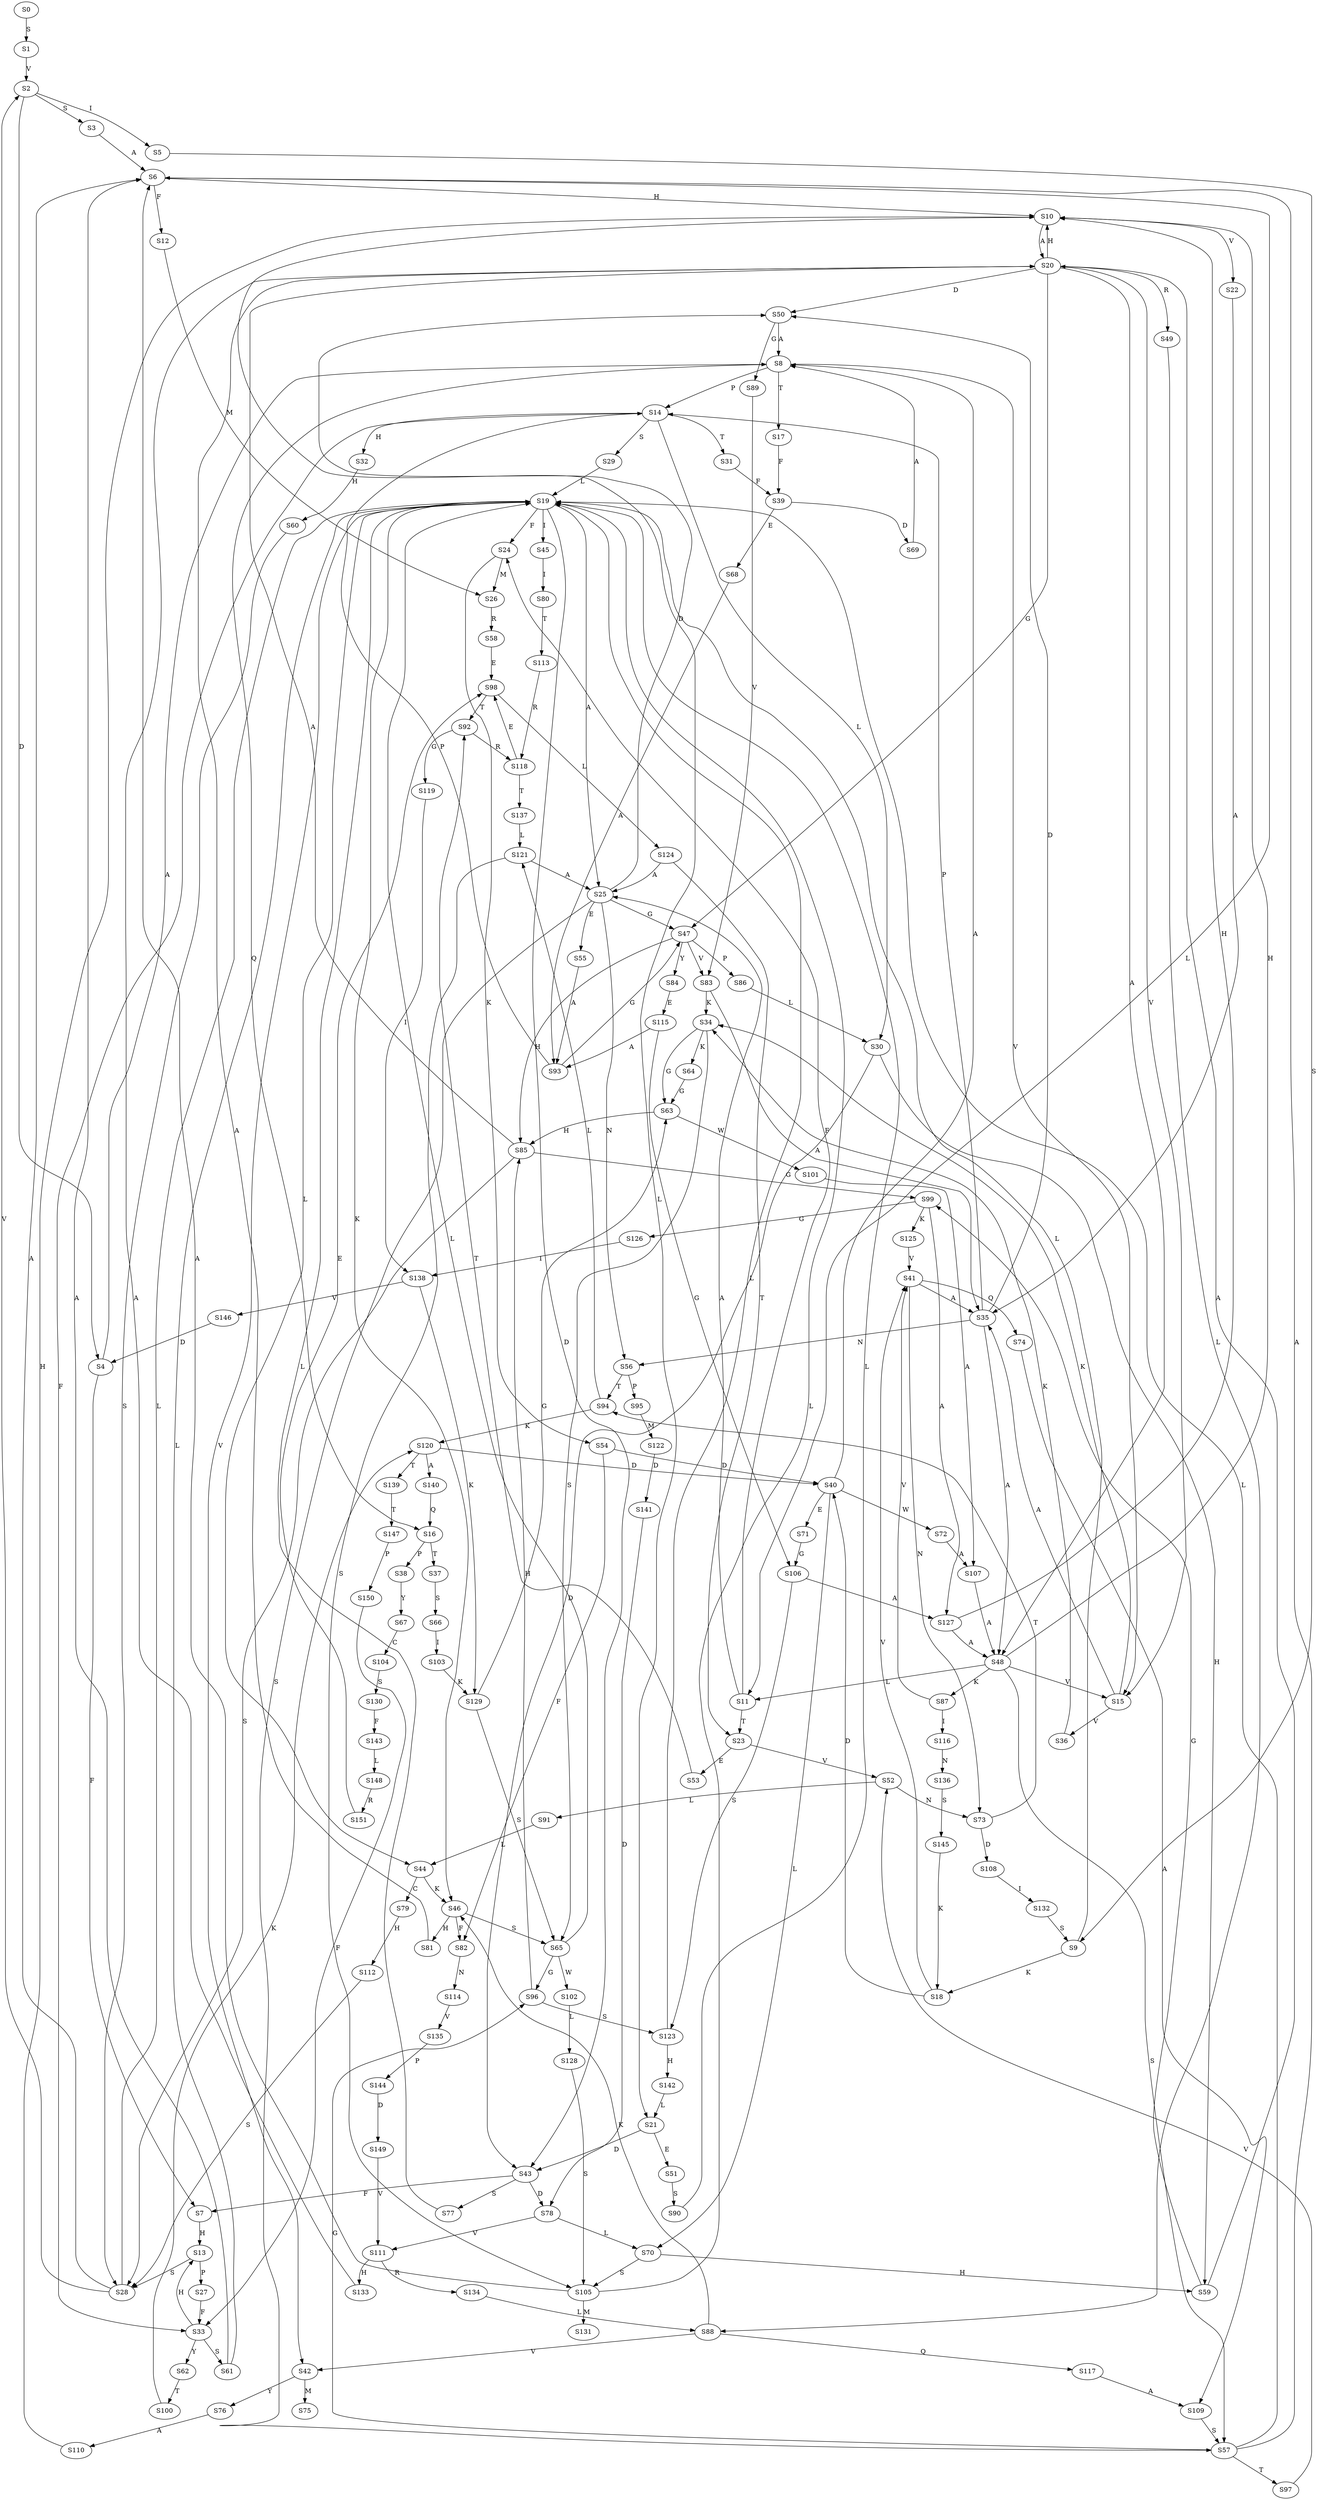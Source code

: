 strict digraph  {
	S0 -> S1 [ label = S ];
	S1 -> S2 [ label = V ];
	S2 -> S3 [ label = S ];
	S2 -> S4 [ label = D ];
	S2 -> S5 [ label = I ];
	S3 -> S6 [ label = A ];
	S4 -> S7 [ label = F ];
	S4 -> S8 [ label = A ];
	S5 -> S9 [ label = S ];
	S6 -> S10 [ label = H ];
	S6 -> S11 [ label = L ];
	S6 -> S12 [ label = F ];
	S7 -> S13 [ label = H ];
	S8 -> S14 [ label = P ];
	S8 -> S15 [ label = V ];
	S8 -> S16 [ label = Q ];
	S8 -> S17 [ label = T ];
	S9 -> S18 [ label = K ];
	S9 -> S19 [ label = L ];
	S10 -> S20 [ label = A ];
	S10 -> S21 [ label = L ];
	S10 -> S22 [ label = V ];
	S11 -> S23 [ label = T ];
	S11 -> S24 [ label = F ];
	S11 -> S25 [ label = A ];
	S12 -> S26 [ label = M ];
	S13 -> S27 [ label = P ];
	S13 -> S28 [ label = S ];
	S14 -> S29 [ label = S ];
	S14 -> S30 [ label = L ];
	S14 -> S31 [ label = T ];
	S14 -> S32 [ label = H ];
	S14 -> S33 [ label = F ];
	S15 -> S34 [ label = K ];
	S15 -> S35 [ label = A ];
	S15 -> S36 [ label = V ];
	S16 -> S37 [ label = T ];
	S16 -> S38 [ label = P ];
	S17 -> S39 [ label = F ];
	S18 -> S40 [ label = D ];
	S18 -> S41 [ label = V ];
	S19 -> S42 [ label = V ];
	S19 -> S24 [ label = F ];
	S19 -> S43 [ label = D ];
	S19 -> S25 [ label = A ];
	S19 -> S44 [ label = L ];
	S19 -> S45 [ label = I ];
	S19 -> S46 [ label = K ];
	S20 -> S47 [ label = G ];
	S20 -> S15 [ label = V ];
	S20 -> S10 [ label = H ];
	S20 -> S48 [ label = A ];
	S20 -> S49 [ label = R ];
	S20 -> S50 [ label = D ];
	S21 -> S43 [ label = D ];
	S21 -> S51 [ label = E ];
	S22 -> S35 [ label = A ];
	S23 -> S52 [ label = V ];
	S23 -> S53 [ label = E ];
	S24 -> S26 [ label = M ];
	S24 -> S54 [ label = K ];
	S25 -> S55 [ label = E ];
	S25 -> S50 [ label = D ];
	S25 -> S56 [ label = N ];
	S25 -> S57 [ label = S ];
	S25 -> S47 [ label = G ];
	S26 -> S58 [ label = R ];
	S27 -> S33 [ label = F ];
	S28 -> S19 [ label = L ];
	S28 -> S2 [ label = V ];
	S28 -> S6 [ label = A ];
	S29 -> S19 [ label = L ];
	S30 -> S59 [ label = H ];
	S30 -> S43 [ label = D ];
	S31 -> S39 [ label = F ];
	S32 -> S60 [ label = H ];
	S33 -> S61 [ label = S ];
	S33 -> S62 [ label = Y ];
	S33 -> S13 [ label = H ];
	S34 -> S63 [ label = G ];
	S34 -> S64 [ label = K ];
	S34 -> S65 [ label = S ];
	S35 -> S56 [ label = N ];
	S35 -> S14 [ label = P ];
	S35 -> S48 [ label = A ];
	S35 -> S50 [ label = D ];
	S36 -> S34 [ label = K ];
	S37 -> S66 [ label = S ];
	S38 -> S67 [ label = Y ];
	S39 -> S68 [ label = E ];
	S39 -> S69 [ label = D ];
	S40 -> S8 [ label = A ];
	S40 -> S70 [ label = L ];
	S40 -> S71 [ label = E ];
	S40 -> S72 [ label = W ];
	S41 -> S73 [ label = N ];
	S41 -> S74 [ label = Q ];
	S41 -> S35 [ label = A ];
	S42 -> S75 [ label = M ];
	S42 -> S76 [ label = Y ];
	S43 -> S7 [ label = F ];
	S43 -> S77 [ label = S ];
	S43 -> S78 [ label = D ];
	S44 -> S46 [ label = K ];
	S44 -> S79 [ label = C ];
	S45 -> S80 [ label = I ];
	S46 -> S81 [ label = H ];
	S46 -> S82 [ label = F ];
	S46 -> S65 [ label = S ];
	S47 -> S83 [ label = V ];
	S47 -> S84 [ label = Y ];
	S47 -> S85 [ label = H ];
	S47 -> S86 [ label = P ];
	S48 -> S87 [ label = K ];
	S48 -> S11 [ label = L ];
	S48 -> S57 [ label = S ];
	S48 -> S15 [ label = V ];
	S48 -> S10 [ label = H ];
	S49 -> S88 [ label = L ];
	S50 -> S8 [ label = A ];
	S50 -> S89 [ label = G ];
	S51 -> S90 [ label = S ];
	S52 -> S91 [ label = L ];
	S52 -> S73 [ label = N ];
	S53 -> S92 [ label = T ];
	S54 -> S40 [ label = D ];
	S54 -> S82 [ label = F ];
	S55 -> S93 [ label = A ];
	S56 -> S94 [ label = T ];
	S56 -> S95 [ label = P ];
	S57 -> S96 [ label = G ];
	S57 -> S19 [ label = L ];
	S57 -> S6 [ label = A ];
	S57 -> S97 [ label = T ];
	S58 -> S98 [ label = E ];
	S59 -> S20 [ label = A ];
	S59 -> S99 [ label = G ];
	S60 -> S28 [ label = S ];
	S61 -> S19 [ label = L ];
	S61 -> S6 [ label = A ];
	S62 -> S100 [ label = T ];
	S63 -> S101 [ label = W ];
	S63 -> S85 [ label = H ];
	S64 -> S63 [ label = G ];
	S65 -> S102 [ label = W ];
	S65 -> S96 [ label = G ];
	S65 -> S19 [ label = L ];
	S66 -> S103 [ label = I ];
	S67 -> S104 [ label = C ];
	S68 -> S93 [ label = A ];
	S69 -> S8 [ label = A ];
	S70 -> S105 [ label = S ];
	S70 -> S59 [ label = H ];
	S71 -> S106 [ label = G ];
	S72 -> S107 [ label = A ];
	S73 -> S94 [ label = T ];
	S73 -> S108 [ label = D ];
	S74 -> S109 [ label = A ];
	S76 -> S110 [ label = A ];
	S77 -> S19 [ label = L ];
	S78 -> S111 [ label = V ];
	S78 -> S70 [ label = L ];
	S79 -> S112 [ label = H ];
	S80 -> S113 [ label = T ];
	S81 -> S20 [ label = A ];
	S82 -> S114 [ label = N ];
	S83 -> S34 [ label = K ];
	S83 -> S35 [ label = A ];
	S84 -> S115 [ label = E ];
	S85 -> S28 [ label = S ];
	S85 -> S99 [ label = G ];
	S85 -> S20 [ label = A ];
	S86 -> S30 [ label = L ];
	S87 -> S41 [ label = V ];
	S87 -> S116 [ label = I ];
	S88 -> S46 [ label = K ];
	S88 -> S117 [ label = Q ];
	S88 -> S42 [ label = V ];
	S89 -> S83 [ label = V ];
	S90 -> S19 [ label = L ];
	S91 -> S44 [ label = L ];
	S92 -> S118 [ label = R ];
	S92 -> S119 [ label = G ];
	S93 -> S47 [ label = G ];
	S93 -> S14 [ label = P ];
	S94 -> S120 [ label = K ];
	S94 -> S121 [ label = L ];
	S95 -> S122 [ label = M ];
	S96 -> S85 [ label = H ];
	S96 -> S123 [ label = S ];
	S97 -> S52 [ label = V ];
	S98 -> S124 [ label = L ];
	S98 -> S92 [ label = T ];
	S99 -> S125 [ label = K ];
	S99 -> S126 [ label = G ];
	S99 -> S127 [ label = A ];
	S100 -> S120 [ label = K ];
	S101 -> S107 [ label = A ];
	S102 -> S128 [ label = L ];
	S103 -> S129 [ label = K ];
	S104 -> S130 [ label = S ];
	S105 -> S6 [ label = A ];
	S105 -> S131 [ label = M ];
	S105 -> S19 [ label = L ];
	S106 -> S127 [ label = A ];
	S106 -> S123 [ label = S ];
	S107 -> S48 [ label = A ];
	S108 -> S132 [ label = I ];
	S109 -> S57 [ label = S ];
	S110 -> S10 [ label = H ];
	S111 -> S133 [ label = H ];
	S111 -> S134 [ label = R ];
	S112 -> S28 [ label = S ];
	S113 -> S118 [ label = R ];
	S114 -> S135 [ label = V ];
	S115 -> S106 [ label = G ];
	S115 -> S93 [ label = A ];
	S116 -> S136 [ label = N ];
	S117 -> S109 [ label = A ];
	S118 -> S137 [ label = T ];
	S118 -> S98 [ label = E ];
	S119 -> S138 [ label = I ];
	S120 -> S40 [ label = D ];
	S120 -> S139 [ label = T ];
	S120 -> S140 [ label = A ];
	S121 -> S25 [ label = A ];
	S121 -> S105 [ label = S ];
	S122 -> S141 [ label = D ];
	S123 -> S19 [ label = L ];
	S123 -> S142 [ label = H ];
	S124 -> S25 [ label = A ];
	S124 -> S23 [ label = T ];
	S125 -> S41 [ label = V ];
	S126 -> S138 [ label = I ];
	S127 -> S10 [ label = H ];
	S127 -> S48 [ label = A ];
	S128 -> S105 [ label = S ];
	S129 -> S63 [ label = G ];
	S129 -> S65 [ label = S ];
	S130 -> S143 [ label = F ];
	S132 -> S9 [ label = S ];
	S133 -> S20 [ label = A ];
	S134 -> S88 [ label = L ];
	S135 -> S144 [ label = P ];
	S136 -> S145 [ label = S ];
	S137 -> S121 [ label = L ];
	S138 -> S129 [ label = K ];
	S138 -> S146 [ label = V ];
	S139 -> S147 [ label = T ];
	S140 -> S16 [ label = Q ];
	S141 -> S78 [ label = D ];
	S142 -> S21 [ label = L ];
	S143 -> S148 [ label = L ];
	S144 -> S149 [ label = D ];
	S145 -> S18 [ label = K ];
	S146 -> S4 [ label = D ];
	S147 -> S150 [ label = P ];
	S148 -> S151 [ label = R ];
	S149 -> S111 [ label = V ];
	S150 -> S33 [ label = F ];
	S151 -> S98 [ label = E ];
}
